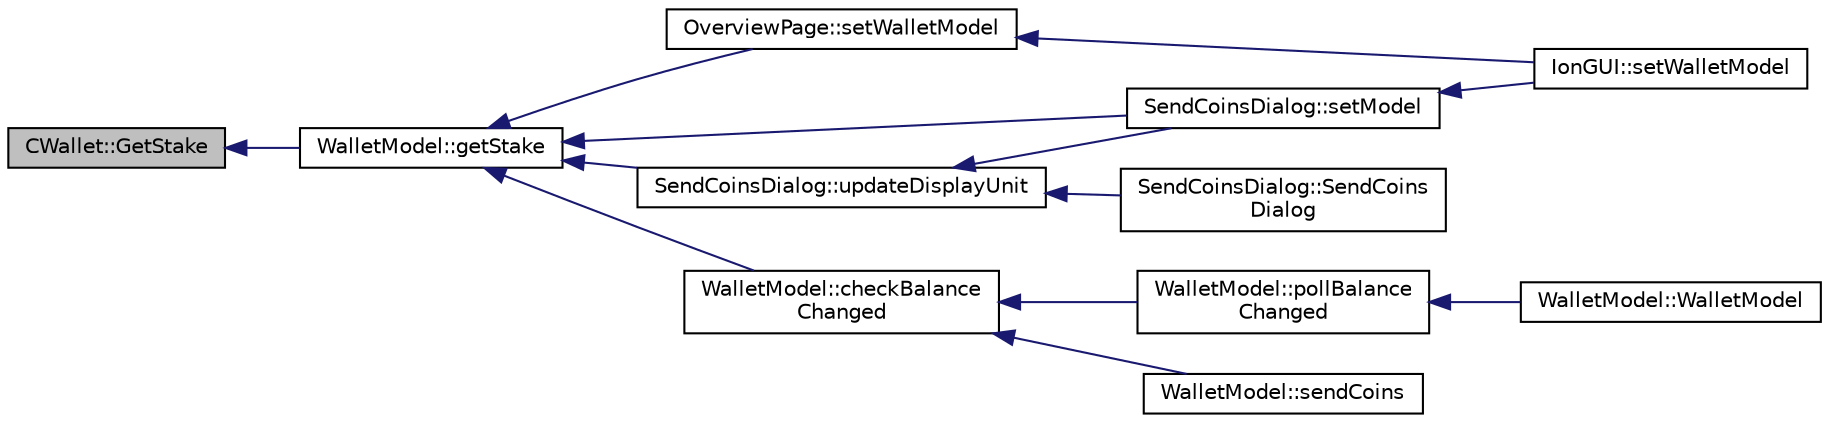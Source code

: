 digraph "CWallet::GetStake"
{
  edge [fontname="Helvetica",fontsize="10",labelfontname="Helvetica",labelfontsize="10"];
  node [fontname="Helvetica",fontsize="10",shape=record];
  rankdir="LR";
  Node757 [label="CWallet::GetStake",height=0.2,width=0.4,color="black", fillcolor="grey75", style="filled", fontcolor="black"];
  Node757 -> Node758 [dir="back",color="midnightblue",fontsize="10",style="solid",fontname="Helvetica"];
  Node758 [label="WalletModel::getStake",height=0.2,width=0.4,color="black", fillcolor="white", style="filled",URL="$d4/d27/class_wallet_model.html#a52610e28004228368104550b2e652872"];
  Node758 -> Node759 [dir="back",color="midnightblue",fontsize="10",style="solid",fontname="Helvetica"];
  Node759 [label="OverviewPage::setWalletModel",height=0.2,width=0.4,color="black", fillcolor="white", style="filled",URL="$d1/d91/class_overview_page.html#a2ed52a3a87e9c74fee38fa873c9bc71f"];
  Node759 -> Node760 [dir="back",color="midnightblue",fontsize="10",style="solid",fontname="Helvetica"];
  Node760 [label="IonGUI::setWalletModel",height=0.2,width=0.4,color="black", fillcolor="white", style="filled",URL="$dc/d0b/class_ion_g_u_i.html#a37f87db65498b036d387c705a749c45d",tooltip="Set the wallet model. "];
  Node758 -> Node761 [dir="back",color="midnightblue",fontsize="10",style="solid",fontname="Helvetica"];
  Node761 [label="SendCoinsDialog::setModel",height=0.2,width=0.4,color="black", fillcolor="white", style="filled",URL="$d6/de6/class_send_coins_dialog.html#a73a6c1b1850a334ee652ac167713a2aa"];
  Node761 -> Node760 [dir="back",color="midnightblue",fontsize="10",style="solid",fontname="Helvetica"];
  Node758 -> Node762 [dir="back",color="midnightblue",fontsize="10",style="solid",fontname="Helvetica"];
  Node762 [label="SendCoinsDialog::updateDisplayUnit",height=0.2,width=0.4,color="black", fillcolor="white", style="filled",URL="$d6/de6/class_send_coins_dialog.html#a74815ad8502b126200b6fd2e59e9f042"];
  Node762 -> Node763 [dir="back",color="midnightblue",fontsize="10",style="solid",fontname="Helvetica"];
  Node763 [label="SendCoinsDialog::SendCoins\lDialog",height=0.2,width=0.4,color="black", fillcolor="white", style="filled",URL="$d6/de6/class_send_coins_dialog.html#a0df5bc29d1df68eda44826651afc595f"];
  Node762 -> Node761 [dir="back",color="midnightblue",fontsize="10",style="solid",fontname="Helvetica"];
  Node758 -> Node764 [dir="back",color="midnightblue",fontsize="10",style="solid",fontname="Helvetica"];
  Node764 [label="WalletModel::checkBalance\lChanged",height=0.2,width=0.4,color="black", fillcolor="white", style="filled",URL="$d4/d27/class_wallet_model.html#adcc4eb8cd71cb4de223621866bb7fb7d"];
  Node764 -> Node765 [dir="back",color="midnightblue",fontsize="10",style="solid",fontname="Helvetica"];
  Node765 [label="WalletModel::pollBalance\lChanged",height=0.2,width=0.4,color="black", fillcolor="white", style="filled",URL="$d4/d27/class_wallet_model.html#a51469b2d95cfd4bc0a14ee456fca7b95"];
  Node765 -> Node766 [dir="back",color="midnightblue",fontsize="10",style="solid",fontname="Helvetica"];
  Node766 [label="WalletModel::WalletModel",height=0.2,width=0.4,color="black", fillcolor="white", style="filled",URL="$d4/d27/class_wallet_model.html#af50d9654d2f20e4e4f0789dcb64ad6b1"];
  Node764 -> Node767 [dir="back",color="midnightblue",fontsize="10",style="solid",fontname="Helvetica"];
  Node767 [label="WalletModel::sendCoins",height=0.2,width=0.4,color="black", fillcolor="white", style="filled",URL="$d4/d27/class_wallet_model.html#a053fb3ff2b8b0347f83e6bb591126746"];
}

